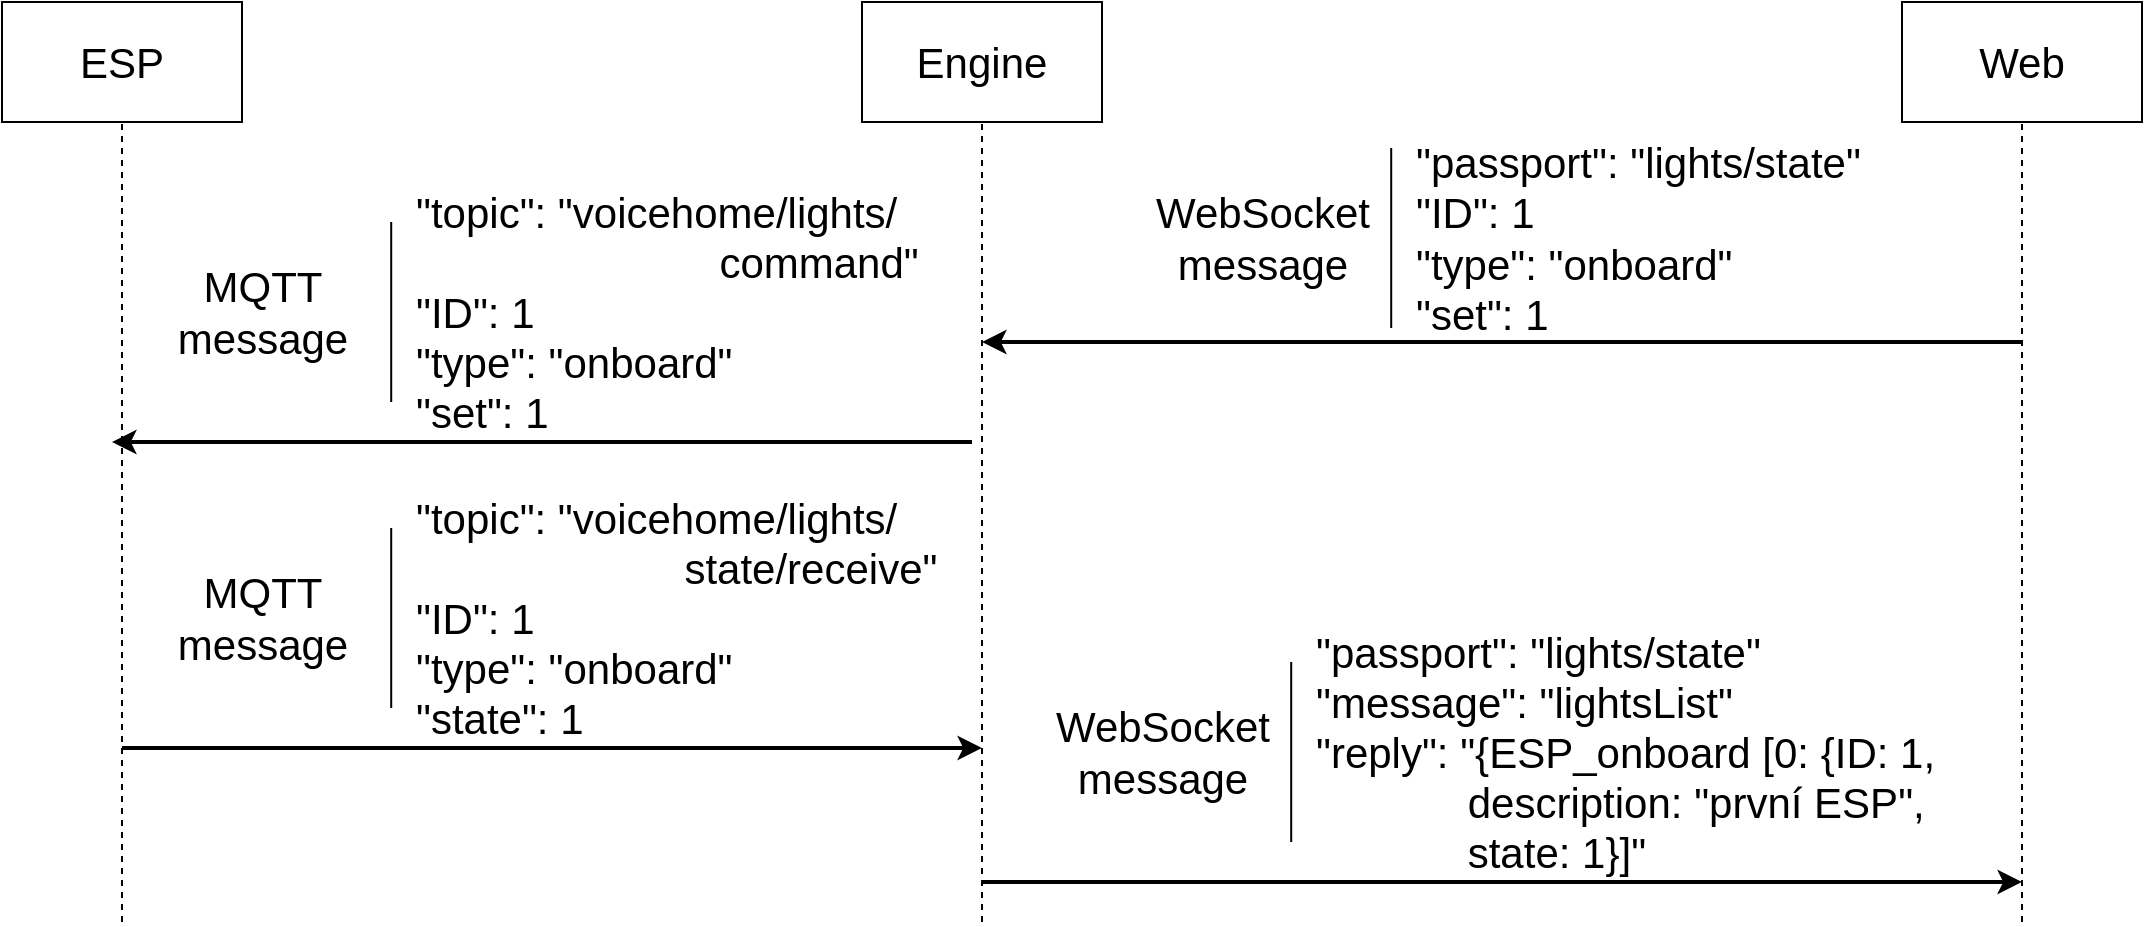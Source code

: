 <mxfile version="14.6.11" type="device"><diagram id="TKFiY7cez4-f7Pi9DVJa" name="Page-1"><mxGraphModel dx="1661" dy="1067" grid="1" gridSize="10" guides="1" tooltips="1" connect="1" arrows="1" fold="1" page="1" pageScale="1" pageWidth="1169" pageHeight="827" math="0" shadow="0"><root><mxCell id="0"/><mxCell id="1" parent="0"/><mxCell id="zghqyH_AXwwrYpdIfPT9-1" value="ESP" style="rounded=0;whiteSpace=wrap;html=1;fontSize=21;" vertex="1" parent="1"><mxGeometry x="80" y="60" width="120" height="60" as="geometry"/></mxCell><mxCell id="zghqyH_AXwwrYpdIfPT9-2" value="Engine" style="rounded=0;whiteSpace=wrap;html=1;fontSize=21;" vertex="1" parent="1"><mxGeometry x="510" y="60" width="120" height="60" as="geometry"/></mxCell><mxCell id="zghqyH_AXwwrYpdIfPT9-3" value="Web" style="rounded=0;whiteSpace=wrap;html=1;fontSize=21;" vertex="1" parent="1"><mxGeometry x="1030" y="60" width="120" height="60" as="geometry"/></mxCell><mxCell id="zghqyH_AXwwrYpdIfPT9-4" value="" style="endArrow=none;dashed=1;html=1;entryX=0.5;entryY=1;entryDx=0;entryDy=0;" edge="1" parent="1" target="zghqyH_AXwwrYpdIfPT9-1"><mxGeometry width="50" height="50" relative="1" as="geometry"><mxPoint x="140" y="520" as="sourcePoint"/><mxPoint x="180" y="220" as="targetPoint"/></mxGeometry></mxCell><mxCell id="zghqyH_AXwwrYpdIfPT9-5" value="" style="endArrow=none;dashed=1;html=1;entryX=0.5;entryY=1;entryDx=0;entryDy=0;" edge="1" parent="1" target="zghqyH_AXwwrYpdIfPT9-2"><mxGeometry width="50" height="50" relative="1" as="geometry"><mxPoint x="570" y="520" as="sourcePoint"/><mxPoint x="569.5" y="127" as="targetPoint"/></mxGeometry></mxCell><mxCell id="zghqyH_AXwwrYpdIfPT9-6" value="" style="endArrow=none;dashed=1;html=1;entryX=0.5;entryY=1;entryDx=0;entryDy=0;" edge="1" parent="1" target="zghqyH_AXwwrYpdIfPT9-3"><mxGeometry width="50" height="50" relative="1" as="geometry"><mxPoint x="1090" y="520" as="sourcePoint"/><mxPoint x="1090" y="200" as="targetPoint"/></mxGeometry></mxCell><mxCell id="zghqyH_AXwwrYpdIfPT9-7" value="" style="endArrow=classic;html=1;strokeWidth=2;" edge="1" parent="1"><mxGeometry width="50" height="50" relative="1" as="geometry"><mxPoint x="1090" y="230" as="sourcePoint"/><mxPoint x="570" y="230" as="targetPoint"/></mxGeometry></mxCell><mxCell id="zghqyH_AXwwrYpdIfPT9-8" value="&quot;passport&quot;: &quot;lights/state&quot;&lt;br style=&quot;font-size: 21px;&quot;&gt;&quot;ID&quot;: 1&lt;br style=&quot;font-size: 21px;&quot;&gt;&quot;type&quot;: &quot;onboard&quot;&lt;br style=&quot;font-size: 21px;&quot;&gt;&quot;set&quot;: 1" style="text;html=1;align=left;verticalAlign=middle;resizable=0;points=[];autosize=1;strokeColor=none;fontSize=21;" vertex="1" parent="1"><mxGeometry x="785" y="123" width="240" height="110" as="geometry"/></mxCell><mxCell id="zghqyH_AXwwrYpdIfPT9-9" value="WebSocket&lt;br style=&quot;font-size: 21px;&quot;&gt;message" style="text;html=1;align=center;verticalAlign=middle;resizable=0;points=[];autosize=1;strokeColor=none;fontSize=21;" vertex="1" parent="1"><mxGeometry x="650" y="148" width="120" height="60" as="geometry"/></mxCell><mxCell id="zghqyH_AXwwrYpdIfPT9-11" value="" style="endArrow=none;html=1;fontSize=22;strokeWidth=1;" edge="1" parent="1"><mxGeometry width="50" height="50" relative="1" as="geometry"><mxPoint x="774.6" y="223" as="sourcePoint"/><mxPoint x="774.6" y="133" as="targetPoint"/></mxGeometry></mxCell><mxCell id="zghqyH_AXwwrYpdIfPT9-13" value="" style="endArrow=classic;html=1;strokeWidth=2;" edge="1" parent="1"><mxGeometry width="50" height="50" relative="1" as="geometry"><mxPoint x="565" y="280" as="sourcePoint"/><mxPoint x="135" y="280" as="targetPoint"/></mxGeometry></mxCell><mxCell id="zghqyH_AXwwrYpdIfPT9-14" value="&quot;topic&quot;: &quot;voicehome/lights/&lt;br&gt;&amp;nbsp; &amp;nbsp; &amp;nbsp; &amp;nbsp; &amp;nbsp; &amp;nbsp; &amp;nbsp; &amp;nbsp; &amp;nbsp; &amp;nbsp; &amp;nbsp; &amp;nbsp; &amp;nbsp; command&quot;&lt;br style=&quot;font-size: 21px&quot;&gt;&quot;ID&quot;: 1&lt;br style=&quot;font-size: 21px&quot;&gt;&quot;type&quot;: &quot;onboard&quot;&lt;br style=&quot;font-size: 21px&quot;&gt;&quot;set&quot;: 1" style="text;html=1;align=left;verticalAlign=middle;resizable=0;points=[];autosize=1;strokeColor=none;fontSize=21;" vertex="1" parent="1"><mxGeometry x="285" y="150" width="270" height="130" as="geometry"/></mxCell><mxCell id="zghqyH_AXwwrYpdIfPT9-15" value="MQTT&lt;br style=&quot;font-size: 21px&quot;&gt;message" style="text;html=1;align=center;verticalAlign=middle;resizable=0;points=[];autosize=1;strokeColor=none;fontSize=21;" vertex="1" parent="1"><mxGeometry x="160" y="185" width="100" height="60" as="geometry"/></mxCell><mxCell id="zghqyH_AXwwrYpdIfPT9-16" value="" style="endArrow=none;html=1;fontSize=22;strokeWidth=1;" edge="1" parent="1"><mxGeometry width="50" height="50" relative="1" as="geometry"><mxPoint x="274.6" y="260" as="sourcePoint"/><mxPoint x="274.6" y="170" as="targetPoint"/></mxGeometry></mxCell><mxCell id="zghqyH_AXwwrYpdIfPT9-17" value="" style="endArrow=classic;html=1;strokeWidth=2;" edge="1" parent="1"><mxGeometry width="50" height="50" relative="1" as="geometry"><mxPoint x="140" y="433" as="sourcePoint"/><mxPoint x="570" y="433" as="targetPoint"/></mxGeometry></mxCell><mxCell id="zghqyH_AXwwrYpdIfPT9-18" value="&quot;topic&quot;: &quot;voicehome/lights/&lt;br&gt;&amp;nbsp; &amp;nbsp; &amp;nbsp; &amp;nbsp; &amp;nbsp; &amp;nbsp; &amp;nbsp; &amp;nbsp; &amp;nbsp; &amp;nbsp; &amp;nbsp; &amp;nbsp;state/receive&quot;&lt;br style=&quot;font-size: 21px&quot;&gt;&quot;ID&quot;: 1&lt;br style=&quot;font-size: 21px&quot;&gt;&quot;type&quot;: &quot;onboard&quot;&lt;br style=&quot;font-size: 21px&quot;&gt;&quot;state&quot;: 1" style="text;html=1;align=left;verticalAlign=middle;resizable=0;points=[];autosize=1;strokeColor=none;fontSize=21;" vertex="1" parent="1"><mxGeometry x="285" y="303" width="280" height="130" as="geometry"/></mxCell><mxCell id="zghqyH_AXwwrYpdIfPT9-19" value="MQTT&lt;br style=&quot;font-size: 21px&quot;&gt;message" style="text;html=1;align=center;verticalAlign=middle;resizable=0;points=[];autosize=1;strokeColor=none;fontSize=21;" vertex="1" parent="1"><mxGeometry x="160" y="338" width="100" height="60" as="geometry"/></mxCell><mxCell id="zghqyH_AXwwrYpdIfPT9-20" value="" style="endArrow=none;html=1;fontSize=22;strokeWidth=1;" edge="1" parent="1"><mxGeometry width="50" height="50" relative="1" as="geometry"><mxPoint x="274.6" y="413" as="sourcePoint"/><mxPoint x="274.6" y="323" as="targetPoint"/></mxGeometry></mxCell><mxCell id="zghqyH_AXwwrYpdIfPT9-21" value="" style="endArrow=classic;html=1;strokeWidth=2;" edge="1" parent="1"><mxGeometry width="50" height="50" relative="1" as="geometry"><mxPoint x="570" y="500" as="sourcePoint"/><mxPoint x="1090" y="500" as="targetPoint"/></mxGeometry></mxCell><mxCell id="zghqyH_AXwwrYpdIfPT9-22" value="&quot;passport&quot;: &quot;lights/state&quot;&lt;br style=&quot;font-size: 21px&quot;&gt;&quot;message&quot;: &quot;lightsList&quot;&lt;br&gt;&quot;reply&quot;: &quot;{ESP_onboard [0: {ID: 1, &lt;br&gt;&amp;nbsp; &amp;nbsp; &amp;nbsp; &amp;nbsp; &amp;nbsp; &amp;nbsp; &amp;nbsp;description: &quot;první ESP&quot;, &lt;br&gt;&amp;nbsp; &amp;nbsp; &amp;nbsp; &amp;nbsp; &amp;nbsp; &amp;nbsp; &amp;nbsp;state: 1}]&quot;" style="text;html=1;align=left;verticalAlign=middle;resizable=0;points=[];autosize=1;strokeColor=none;fontSize=21;" vertex="1" parent="1"><mxGeometry x="735" y="370" width="330" height="130" as="geometry"/></mxCell><mxCell id="zghqyH_AXwwrYpdIfPT9-23" value="WebSocket&lt;br style=&quot;font-size: 21px;&quot;&gt;message" style="text;html=1;align=center;verticalAlign=middle;resizable=0;points=[];autosize=1;strokeColor=none;fontSize=21;" vertex="1" parent="1"><mxGeometry x="600" y="405" width="120" height="60" as="geometry"/></mxCell><mxCell id="zghqyH_AXwwrYpdIfPT9-24" value="" style="endArrow=none;html=1;fontSize=22;strokeWidth=1;" edge="1" parent="1"><mxGeometry width="50" height="50" relative="1" as="geometry"><mxPoint x="724.6" y="480" as="sourcePoint"/><mxPoint x="724.6" y="390" as="targetPoint"/></mxGeometry></mxCell></root></mxGraphModel></diagram></mxfile>